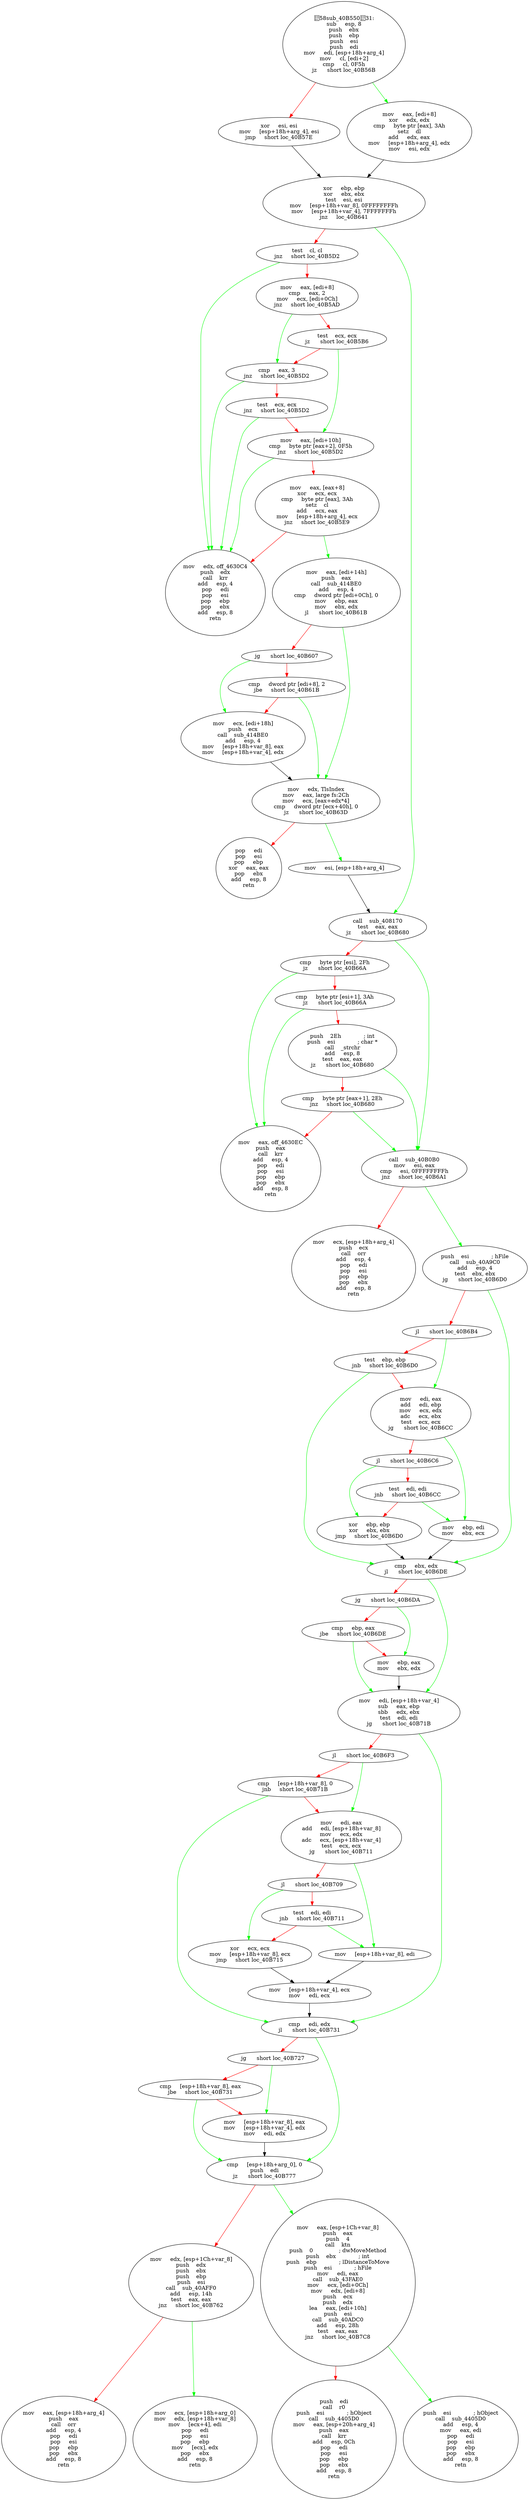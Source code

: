 digraph G{
Node0 [label = "58sub_40B55031:
sub     esp, 8
push    ebx
push    ebp
push    esi
push    edi
mov     edi, [esp+18h+arg_4]
mov     cl, [edi+2]
cmp     cl, 0F5h
jz      short loc_40B56B"]
Node1 [label = "xor     esi, esi
mov     [esp+18h+arg_4], esi
jmp     short loc_40B57E"]
Node2 [label = "mov     eax, [edi+8]
xor     edx, edx
cmp     byte ptr [eax], 3Ah
setz    dl
add     edx, eax
mov     [esp+18h+arg_4], edx
mov     esi, edx"]
Node3 [label = "xor     ebp, ebp
xor     ebx, ebx
test    esi, esi
mov     [esp+18h+var_8], 0FFFFFFFFh
mov     [esp+18h+var_4], 7FFFFFFFh
jnz     loc_40B641"]
Node4 [label = "test    cl, cl
jnz     short loc_40B5D2"]
Node5 [label = "mov     eax, [edi+8]
cmp     eax, 2
mov     ecx, [edi+0Ch]
jnz     short loc_40B5AD"]
Node6 [label = "test    ecx, ecx
jz      short loc_40B5B6"]
Node7 [label = "cmp     eax, 3
jnz     short loc_40B5D2"]
Node8 [label = "test    ecx, ecx
jnz     short loc_40B5D2"]
Node9 [label = "mov     eax, [edi+10h]
cmp     byte ptr [eax+2], 0F5h
jnz     short loc_40B5D2"]
Node10 [label = "mov     eax, [eax+8]
xor     ecx, ecx
cmp     byte ptr [eax], 3Ah
setz    cl
add     ecx, eax
mov     [esp+18h+arg_4], ecx
jnz     short loc_40B5E9"]
Node11 [label = "mov     edx, off_4630C4
push    edx
call    krr
add     esp, 4
pop     edi
pop     esi
pop     ebp
pop     ebx
add     esp, 8
retn"]
Node12 [label = "mov     eax, [edi+14h]
push    eax
call    sub_414BE0
add     esp, 4
cmp     dword ptr [edi+0Ch], 0
mov     ebp, eax
mov     ebx, edx
jl      short loc_40B61B"]
Node13 [label = "jg      short loc_40B607"]
Node14 [label = "cmp     dword ptr [edi+8], 2
jbe     short loc_40B61B"]
Node15 [label = "mov     ecx, [edi+18h]
push    ecx
call    sub_414BE0
add     esp, 4
mov     [esp+18h+var_8], eax
mov     [esp+18h+var_4], edx"]
Node16 [label = "mov     edx, TlsIndex
mov     eax, large fs:2Ch
mov     ecx, [eax+edx*4]
cmp     dword ptr [ecx+40h], 0
jz      short loc_40B63D"]
Node17 [label = "pop     edi
pop     esi
pop     ebp
xor     eax, eax
pop     ebx
add     esp, 8
retn"]
Node18 [label = "mov     esi, [esp+18h+arg_4]"]
Node19 [label = "call    sub_408170
test    eax, eax
jz      short loc_40B680"]
Node20 [label = "cmp     byte ptr [esi], 2Fh
jz      short loc_40B66A"]
Node21 [label = "cmp     byte ptr [esi+1], 3Ah
jz      short loc_40B66A"]
Node22 [label = "push    2Eh             ; int
push    esi             ; char *
call    _strchr
add     esp, 8
test    eax, eax
jz      short loc_40B680"]
Node23 [label = "cmp     byte ptr [eax+1], 2Eh
jnz     short loc_40B680"]
Node24 [label = "mov     eax, off_4630EC
push    eax
call    krr
add     esp, 4
pop     edi
pop     esi
pop     ebp
pop     ebx
add     esp, 8
retn"]
Node25 [label = "call    sub_40B0B0
mov     esi, eax
cmp     esi, 0FFFFFFFFh
jnz     short loc_40B6A1"]
Node26 [label = "mov     ecx, [esp+18h+arg_4]
push    ecx
call    orr
add     esp, 4
pop     edi
pop     esi
pop     ebp
pop     ebx
add     esp, 8
retn"]
Node27 [label = "push    esi             ; hFile
call    sub_40A9C0
add     esp, 4
test    ebx, ebx
jg      short loc_40B6D0"]
Node28 [label = "jl      short loc_40B6B4"]
Node29 [label = "test    ebp, ebp
jnb     short loc_40B6D0"]
Node30 [label = "mov     edi, eax
add     edi, ebp
mov     ecx, edx
adc     ecx, ebx
test    ecx, ecx
jg      short loc_40B6CC"]
Node31 [label = "jl      short loc_40B6C6"]
Node32 [label = "test    edi, edi
jnb     short loc_40B6CC"]
Node33 [label = "xor     ebp, ebp
xor     ebx, ebx
jmp     short loc_40B6D0"]
Node34 [label = "mov     ebp, edi
mov     ebx, ecx"]
Node35 [label = "cmp     ebx, edx
jl      short loc_40B6DE"]
Node36 [label = "jg      short loc_40B6DA"]
Node37 [label = "cmp     ebp, eax
jbe     short loc_40B6DE"]
Node38 [label = "mov     ebp, eax
mov     ebx, edx"]
Node39 [label = "mov     edi, [esp+18h+var_4]
sub     eax, ebp
sbb     edx, ebx
test    edi, edi
jg      short loc_40B71B"]
Node40 [label = "jl      short loc_40B6F3"]
Node41 [label = "cmp     [esp+18h+var_8], 0
jnb     short loc_40B71B"]
Node42 [label = "mov     edi, eax
add     edi, [esp+18h+var_8]
mov     ecx, edx
adc     ecx, [esp+18h+var_4]
test    ecx, ecx
jg      short loc_40B711"]
Node43 [label = "jl      short loc_40B709"]
Node44 [label = "test    edi, edi
jnb     short loc_40B711"]
Node45 [label = "xor     ecx, ecx
mov     [esp+18h+var_8], ecx
jmp     short loc_40B715"]
Node46 [label = "mov     [esp+18h+var_8], edi"]
Node47 [label = "mov     [esp+18h+var_4], ecx
mov     edi, ecx"]
Node48 [label = "cmp     edi, edx
jl      short loc_40B731"]
Node49 [label = "jg      short loc_40B727"]
Node50 [label = "cmp     [esp+18h+var_8], eax
jbe     short loc_40B731"]
Node51 [label = "mov     [esp+18h+var_8], eax
mov     [esp+18h+var_4], edx
mov     edi, edx"]
Node52 [label = "cmp     [esp+18h+arg_0], 0
push    edi
jz      short loc_40B777"]
Node53 [label = "mov     edx, [esp+1Ch+var_8]
push    edx
push    ebx
push    ebp
push    esi
call    sub_40AFF0
add     esp, 14h
test    eax, eax
jnz     short loc_40B762"]
Node54 [label = "mov     eax, [esp+18h+arg_4]
push    eax
call    orr
add     esp, 4
pop     edi
pop     esi
pop     ebp
pop     ebx
add     esp, 8
retn"]
Node55 [label = "mov     ecx, [esp+18h+arg_0]
mov     edx, [esp+18h+var_8]
mov     [ecx+4], edi
pop     edi
pop     esi
pop     ebp
mov     [ecx], edx
pop     ebx
add     esp, 8
retn"]
Node56 [label = "mov     eax, [esp+1Ch+var_8]
push    eax
push    4
call    ktn
push    0               ; dwMoveMethod
push    ebx             ; int
push    ebp             ; lDistanceToMove
push    esi             ; hFile
mov     edi, eax
call    sub_43FAE0
mov     ecx, [edi+0Ch]
mov     edx, [edi+8]
push    ecx
push    edx
lea     eax, [edi+10h]
push    esi
call    sub_40ADC0
add     esp, 28h
test    eax, eax
jnz     short loc_40B7C8"]
Node57 [label = "push    edi
call    r0
push    esi             ; hObject
call    sub_4405D0
mov     eax, [esp+20h+arg_4]
push    eax
call    krr
add     esp, 0Ch
pop     edi
pop     esi
pop     ebp
pop     ebx
add     esp, 8
retn"]
Node58 [label = "push    esi             ; hObject
call    sub_4405D0
add     esp, 4
mov     eax, edi
pop     edi
pop     esi
pop     ebp
pop     ebx
add     esp, 8
retn"]
Node0 -> Node1 [color = "red"]
Node0 -> Node2 [color = "green"]
Node1 -> Node3 [color = "black"]
Node2 -> Node3 [color = "black"]
Node3 -> Node4 [color = "red"]
Node3 -> Node19 [color = "green"]
Node4 -> Node5 [color = "red"]
Node4 -> Node11 [color = "green"]
Node5 -> Node6 [color = "red"]
Node5 -> Node7 [color = "green"]
Node6 -> Node7 [color = "red"]
Node6 -> Node9 [color = "green"]
Node7 -> Node8 [color = "red"]
Node7 -> Node11 [color = "green"]
Node8 -> Node9 [color = "red"]
Node8 -> Node11 [color = "green"]
Node9 -> Node10 [color = "red"]
Node9 -> Node11 [color = "green"]
Node10 -> Node11 [color = "red"]
Node10 -> Node12 [color = "green"]
Node12 -> Node13 [color = "red"]
Node12 -> Node16 [color = "green"]
Node13 -> Node14 [color = "red"]
Node13 -> Node15 [color = "green"]
Node14 -> Node15 [color = "red"]
Node14 -> Node16 [color = "green"]
Node15 -> Node16 [color = "black"]
Node16 -> Node17 [color = "red"]
Node16 -> Node18 [color = "green"]
Node18 -> Node19 [color = "black"]
Node19 -> Node20 [color = "red"]
Node19 -> Node25 [color = "green"]
Node20 -> Node21 [color = "red"]
Node20 -> Node24 [color = "green"]
Node21 -> Node22 [color = "red"]
Node21 -> Node24 [color = "green"]
Node22 -> Node23 [color = "red"]
Node22 -> Node25 [color = "green"]
Node23 -> Node24 [color = "red"]
Node23 -> Node25 [color = "green"]
Node25 -> Node26 [color = "red"]
Node25 -> Node27 [color = "green"]
Node27 -> Node28 [color = "red"]
Node27 -> Node35 [color = "green"]
Node28 -> Node29 [color = "red"]
Node28 -> Node30 [color = "green"]
Node29 -> Node30 [color = "red"]
Node29 -> Node35 [color = "green"]
Node30 -> Node31 [color = "red"]
Node30 -> Node34 [color = "green"]
Node31 -> Node32 [color = "red"]
Node31 -> Node33 [color = "green"]
Node32 -> Node33 [color = "red"]
Node32 -> Node34 [color = "green"]
Node33 -> Node35 [color = "black"]
Node34 -> Node35 [color = "black"]
Node35 -> Node36 [color = "red"]
Node35 -> Node39 [color = "green"]
Node36 -> Node37 [color = "red"]
Node36 -> Node38 [color = "green"]
Node37 -> Node38 [color = "red"]
Node37 -> Node39 [color = "green"]
Node38 -> Node39 [color = "black"]
Node39 -> Node40 [color = "red"]
Node39 -> Node48 [color = "green"]
Node40 -> Node41 [color = "red"]
Node40 -> Node42 [color = "green"]
Node41 -> Node42 [color = "red"]
Node41 -> Node48 [color = "green"]
Node42 -> Node43 [color = "red"]
Node42 -> Node46 [color = "green"]
Node43 -> Node44 [color = "red"]
Node43 -> Node45 [color = "green"]
Node44 -> Node45 [color = "red"]
Node44 -> Node46 [color = "green"]
Node45 -> Node47 [color = "black"]
Node46 -> Node47 [color = "black"]
Node47 -> Node48 [color = "black"]
Node48 -> Node49 [color = "red"]
Node48 -> Node52 [color = "green"]
Node49 -> Node50 [color = "red"]
Node49 -> Node51 [color = "green"]
Node50 -> Node51 [color = "red"]
Node50 -> Node52 [color = "green"]
Node51 -> Node52 [color = "black"]
Node52 -> Node53 [color = "red"]
Node52 -> Node56 [color = "green"]
Node53 -> Node54 [color = "red"]
Node53 -> Node55 [color = "green"]
Node56 -> Node57 [color = "red"]
Node56 -> Node58 [color = "green"]
}
